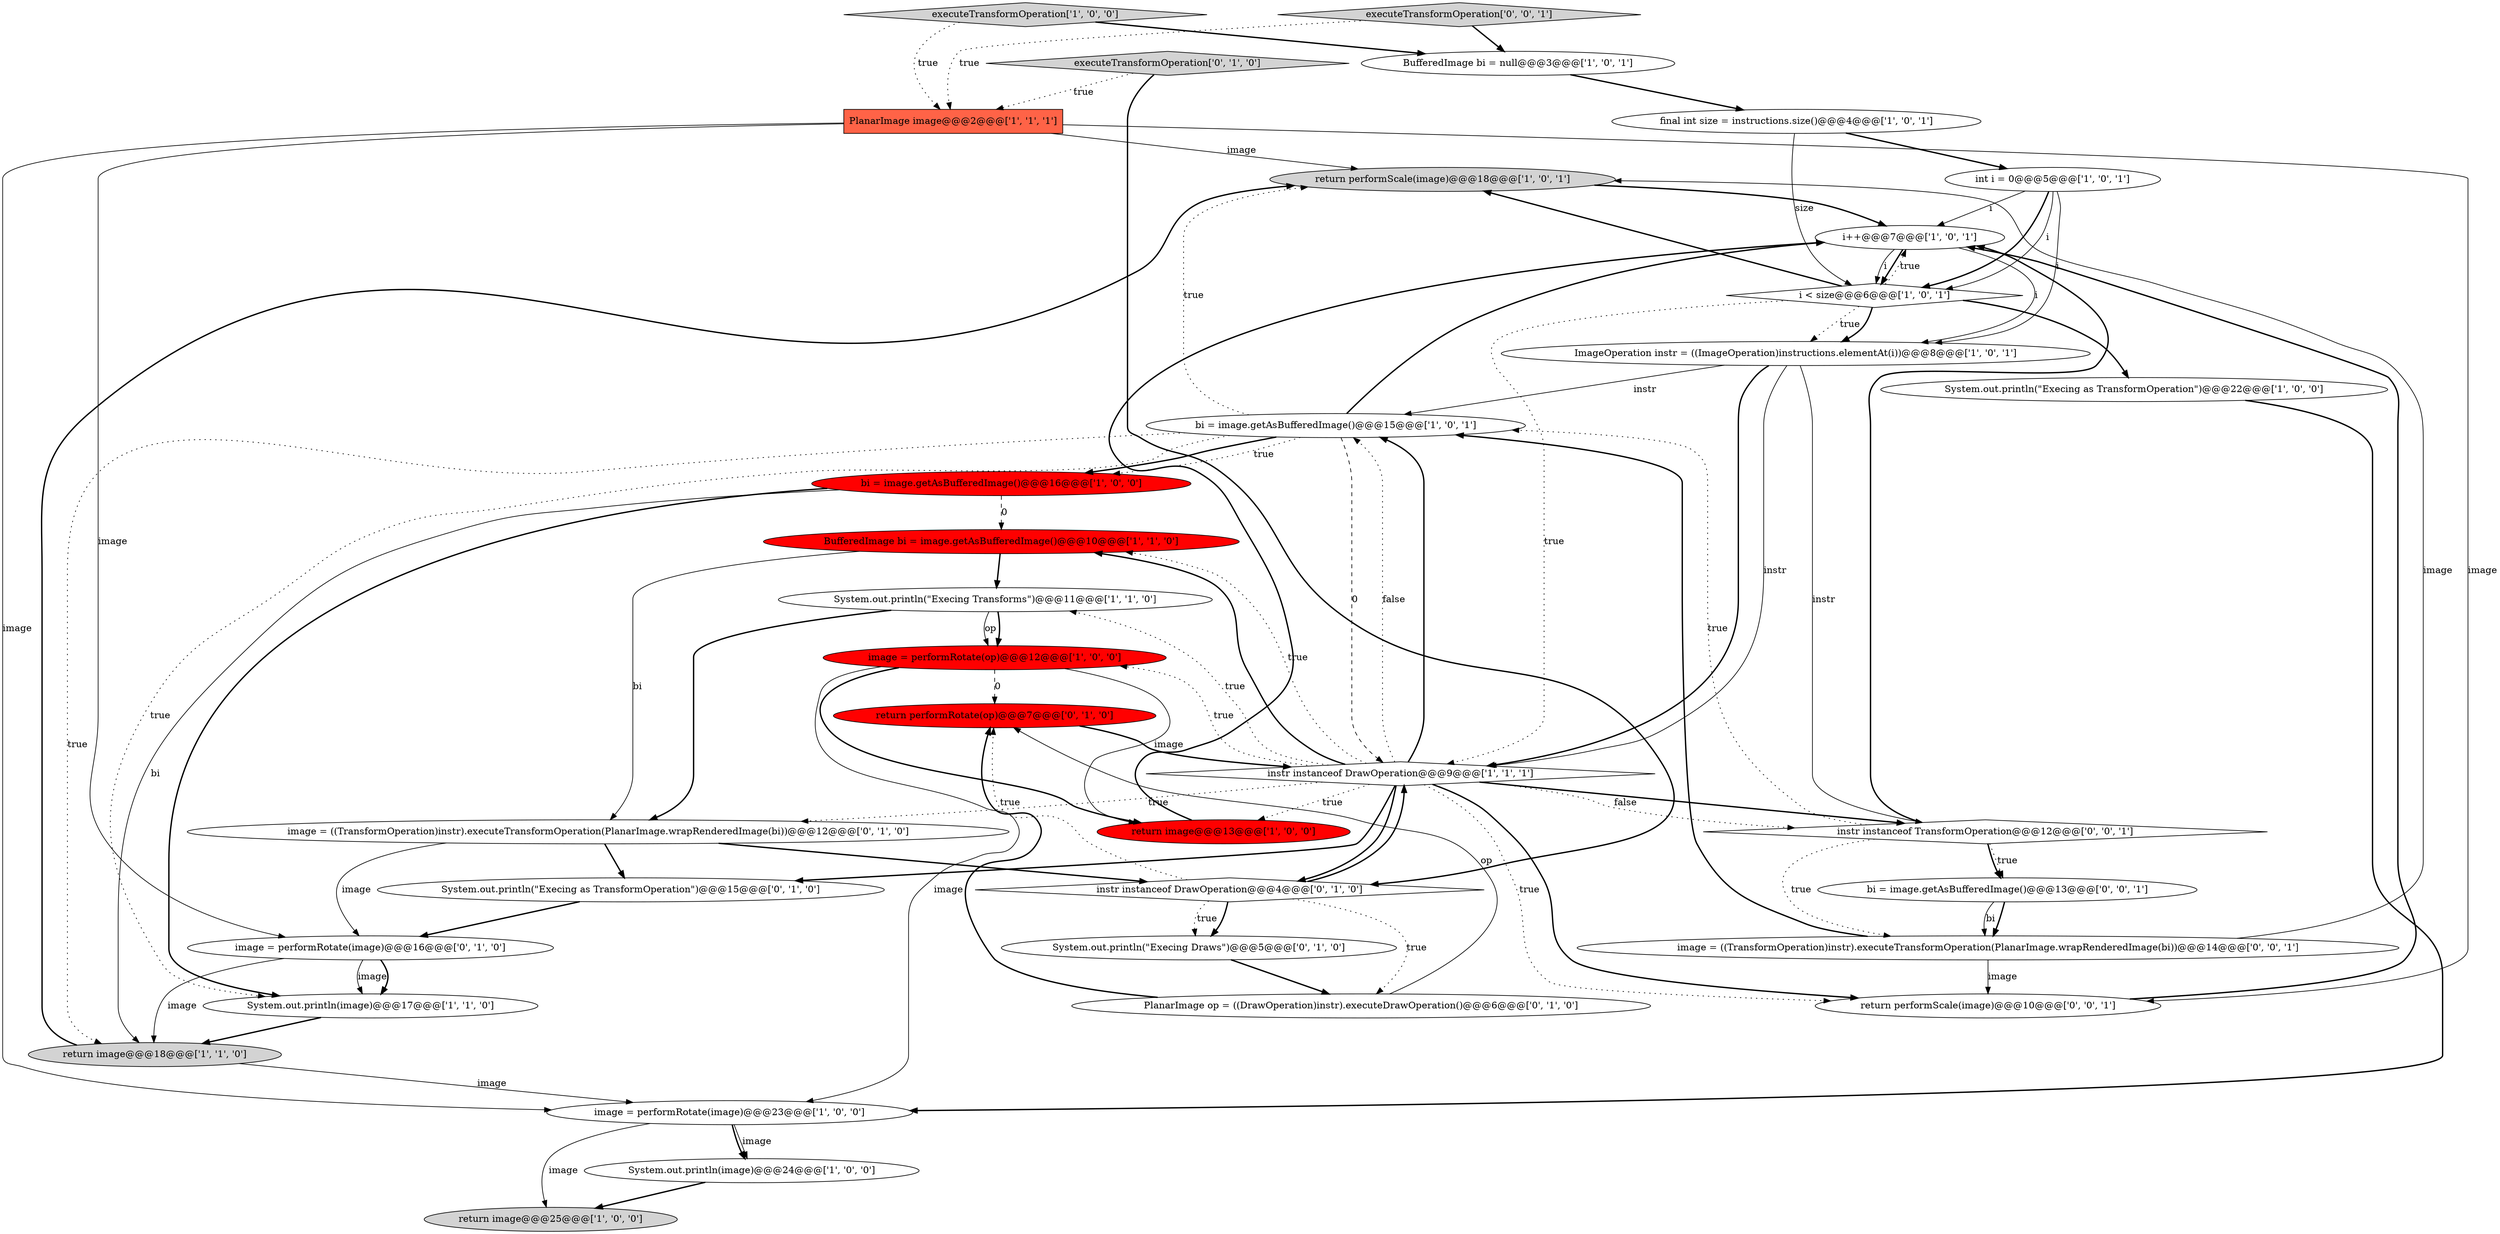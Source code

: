 digraph {
12 [style = filled, label = "return performScale(image)@@@18@@@['1', '0', '1']", fillcolor = lightgray, shape = ellipse image = "AAA0AAABBB1BBB"];
13 [style = filled, label = "int i = 0@@@5@@@['1', '0', '1']", fillcolor = white, shape = ellipse image = "AAA0AAABBB1BBB"];
34 [style = filled, label = "bi = image.getAsBufferedImage()@@@13@@@['0', '0', '1']", fillcolor = white, shape = ellipse image = "AAA0AAABBB3BBB"];
26 [style = filled, label = "return performRotate(op)@@@7@@@['0', '1', '0']", fillcolor = red, shape = ellipse image = "AAA1AAABBB2BBB"];
5 [style = filled, label = "executeTransformOperation['1', '0', '0']", fillcolor = lightgray, shape = diamond image = "AAA0AAABBB1BBB"];
14 [style = filled, label = "return image@@@13@@@['1', '0', '0']", fillcolor = red, shape = ellipse image = "AAA1AAABBB1BBB"];
29 [style = filled, label = "executeTransformOperation['0', '1', '0']", fillcolor = lightgray, shape = diamond image = "AAA0AAABBB2BBB"];
0 [style = filled, label = "bi = image.getAsBufferedImage()@@@15@@@['1', '0', '1']", fillcolor = white, shape = ellipse image = "AAA0AAABBB1BBB"];
28 [style = filled, label = "System.out.println(\"Execing as TransformOperation\")@@@15@@@['0', '1', '0']", fillcolor = white, shape = ellipse image = "AAA0AAABBB2BBB"];
6 [style = filled, label = "return image@@@18@@@['1', '1', '0']", fillcolor = lightgray, shape = ellipse image = "AAA0AAABBB1BBB"];
17 [style = filled, label = "image = performRotate(image)@@@23@@@['1', '0', '0']", fillcolor = white, shape = ellipse image = "AAA0AAABBB1BBB"];
27 [style = filled, label = "PlanarImage op = ((DrawOperation)instr).executeDrawOperation()@@@6@@@['0', '1', '0']", fillcolor = white, shape = ellipse image = "AAA0AAABBB2BBB"];
15 [style = filled, label = "final int size = instructions.size()@@@4@@@['1', '0', '1']", fillcolor = white, shape = ellipse image = "AAA0AAABBB1BBB"];
7 [style = filled, label = "System.out.println(image)@@@17@@@['1', '1', '0']", fillcolor = white, shape = ellipse image = "AAA0AAABBB1BBB"];
8 [style = filled, label = "return image@@@25@@@['1', '0', '0']", fillcolor = lightgray, shape = ellipse image = "AAA0AAABBB1BBB"];
3 [style = filled, label = "System.out.println(\"Execing as TransformOperation\")@@@22@@@['1', '0', '0']", fillcolor = white, shape = ellipse image = "AAA0AAABBB1BBB"];
1 [style = filled, label = "i < size@@@6@@@['1', '0', '1']", fillcolor = white, shape = diamond image = "AAA0AAABBB1BBB"];
21 [style = filled, label = "i++@@@7@@@['1', '0', '1']", fillcolor = white, shape = ellipse image = "AAA0AAABBB1BBB"];
11 [style = filled, label = "System.out.println(image)@@@24@@@['1', '0', '0']", fillcolor = white, shape = ellipse image = "AAA0AAABBB1BBB"];
9 [style = filled, label = "PlanarImage image@@@2@@@['1', '1', '1']", fillcolor = tomato, shape = box image = "AAA0AAABBB1BBB"];
19 [style = filled, label = "instr instanceof DrawOperation@@@9@@@['1', '1', '1']", fillcolor = white, shape = diamond image = "AAA0AAABBB1BBB"];
25 [style = filled, label = "System.out.println(\"Execing Draws\")@@@5@@@['0', '1', '0']", fillcolor = white, shape = ellipse image = "AAA0AAABBB2BBB"];
16 [style = filled, label = "BufferedImage bi = image.getAsBufferedImage()@@@10@@@['1', '1', '0']", fillcolor = red, shape = ellipse image = "AAA1AAABBB1BBB"];
33 [style = filled, label = "image = ((TransformOperation)instr).executeTransformOperation(PlanarImage.wrapRenderedImage(bi))@@@14@@@['0', '0', '1']", fillcolor = white, shape = ellipse image = "AAA0AAABBB3BBB"];
30 [style = filled, label = "return performScale(image)@@@10@@@['0', '0', '1']", fillcolor = white, shape = ellipse image = "AAA0AAABBB3BBB"];
32 [style = filled, label = "instr instanceof TransformOperation@@@12@@@['0', '0', '1']", fillcolor = white, shape = diamond image = "AAA0AAABBB3BBB"];
20 [style = filled, label = "image = performRotate(op)@@@12@@@['1', '0', '0']", fillcolor = red, shape = ellipse image = "AAA1AAABBB1BBB"];
18 [style = filled, label = "ImageOperation instr = ((ImageOperation)instructions.elementAt(i))@@@8@@@['1', '0', '1']", fillcolor = white, shape = ellipse image = "AAA0AAABBB1BBB"];
2 [style = filled, label = "System.out.println(\"Execing Transforms\")@@@11@@@['1', '1', '0']", fillcolor = white, shape = ellipse image = "AAA0AAABBB1BBB"];
31 [style = filled, label = "executeTransformOperation['0', '0', '1']", fillcolor = lightgray, shape = diamond image = "AAA0AAABBB3BBB"];
10 [style = filled, label = "BufferedImage bi = null@@@3@@@['1', '0', '1']", fillcolor = white, shape = ellipse image = "AAA0AAABBB1BBB"];
4 [style = filled, label = "bi = image.getAsBufferedImage()@@@16@@@['1', '0', '0']", fillcolor = red, shape = ellipse image = "AAA1AAABBB1BBB"];
23 [style = filled, label = "image = ((TransformOperation)instr).executeTransformOperation(PlanarImage.wrapRenderedImage(bi))@@@12@@@['0', '1', '0']", fillcolor = white, shape = ellipse image = "AAA0AAABBB2BBB"];
24 [style = filled, label = "image = performRotate(image)@@@16@@@['0', '1', '0']", fillcolor = white, shape = ellipse image = "AAA0AAABBB2BBB"];
22 [style = filled, label = "instr instanceof DrawOperation@@@4@@@['0', '1', '0']", fillcolor = white, shape = diamond image = "AAA0AAABBB2BBB"];
0->12 [style = dotted, label="true"];
29->9 [style = dotted, label="true"];
23->24 [style = solid, label="image"];
4->16 [style = dashed, label="0"];
19->0 [style = dotted, label="false"];
0->19 [style = dashed, label="0"];
32->0 [style = dotted, label="true"];
1->21 [style = dotted, label="true"];
33->30 [style = solid, label="image"];
32->34 [style = bold, label=""];
0->6 [style = dotted, label="true"];
13->1 [style = bold, label=""];
23->28 [style = bold, label=""];
33->0 [style = bold, label=""];
2->23 [style = bold, label=""];
23->22 [style = bold, label=""];
21->1 [style = bold, label=""];
1->12 [style = bold, label=""];
5->9 [style = dotted, label="true"];
19->28 [style = bold, label=""];
31->9 [style = dotted, label="true"];
0->7 [style = dotted, label="true"];
20->26 [style = dashed, label="0"];
5->10 [style = bold, label=""];
22->25 [style = bold, label=""];
13->21 [style = solid, label="i"];
15->13 [style = bold, label=""];
2->20 [style = bold, label=""];
17->11 [style = solid, label="image"];
12->21 [style = bold, label=""];
17->8 [style = solid, label="image"];
34->33 [style = bold, label=""];
18->19 [style = bold, label=""];
18->19 [style = solid, label="instr"];
6->17 [style = solid, label="image"];
20->14 [style = bold, label=""];
4->6 [style = solid, label="bi"];
0->21 [style = bold, label=""];
19->32 [style = dotted, label="false"];
1->18 [style = dotted, label="true"];
13->18 [style = solid, label="i"];
25->27 [style = bold, label=""];
24->7 [style = solid, label="image"];
7->6 [style = bold, label=""];
28->24 [style = bold, label=""];
11->8 [style = bold, label=""];
24->6 [style = solid, label="image"];
9->24 [style = solid, label="image"];
24->7 [style = bold, label=""];
19->22 [style = bold, label=""];
14->21 [style = bold, label=""];
27->26 [style = bold, label=""];
20->17 [style = solid, label="image"];
32->34 [style = dotted, label="true"];
22->19 [style = bold, label=""];
13->1 [style = solid, label="i"];
0->4 [style = dotted, label="true"];
22->25 [style = dotted, label="true"];
16->23 [style = solid, label="bi"];
1->3 [style = bold, label=""];
26->19 [style = bold, label=""];
19->30 [style = dotted, label="true"];
1->19 [style = dotted, label="true"];
4->7 [style = bold, label=""];
32->33 [style = dotted, label="true"];
19->0 [style = bold, label=""];
19->16 [style = bold, label=""];
15->1 [style = solid, label="size"];
30->21 [style = bold, label=""];
19->32 [style = bold, label=""];
27->26 [style = solid, label="op"];
22->26 [style = dotted, label="true"];
31->10 [style = bold, label=""];
21->18 [style = solid, label="i"];
22->27 [style = dotted, label="true"];
3->17 [style = bold, label=""];
34->33 [style = solid, label="bi"];
20->14 [style = solid, label="image"];
2->20 [style = solid, label="op"];
21->1 [style = solid, label="i"];
9->30 [style = solid, label="image"];
6->12 [style = bold, label=""];
19->14 [style = dotted, label="true"];
32->21 [style = bold, label=""];
10->15 [style = bold, label=""];
19->2 [style = dotted, label="true"];
19->20 [style = dotted, label="true"];
9->17 [style = solid, label="image"];
19->23 [style = dotted, label="true"];
1->18 [style = bold, label=""];
16->2 [style = bold, label=""];
33->12 [style = solid, label="image"];
17->11 [style = bold, label=""];
9->12 [style = solid, label="image"];
0->4 [style = bold, label=""];
19->16 [style = dotted, label="true"];
29->22 [style = bold, label=""];
18->0 [style = solid, label="instr"];
18->32 [style = solid, label="instr"];
19->30 [style = bold, label=""];
}
